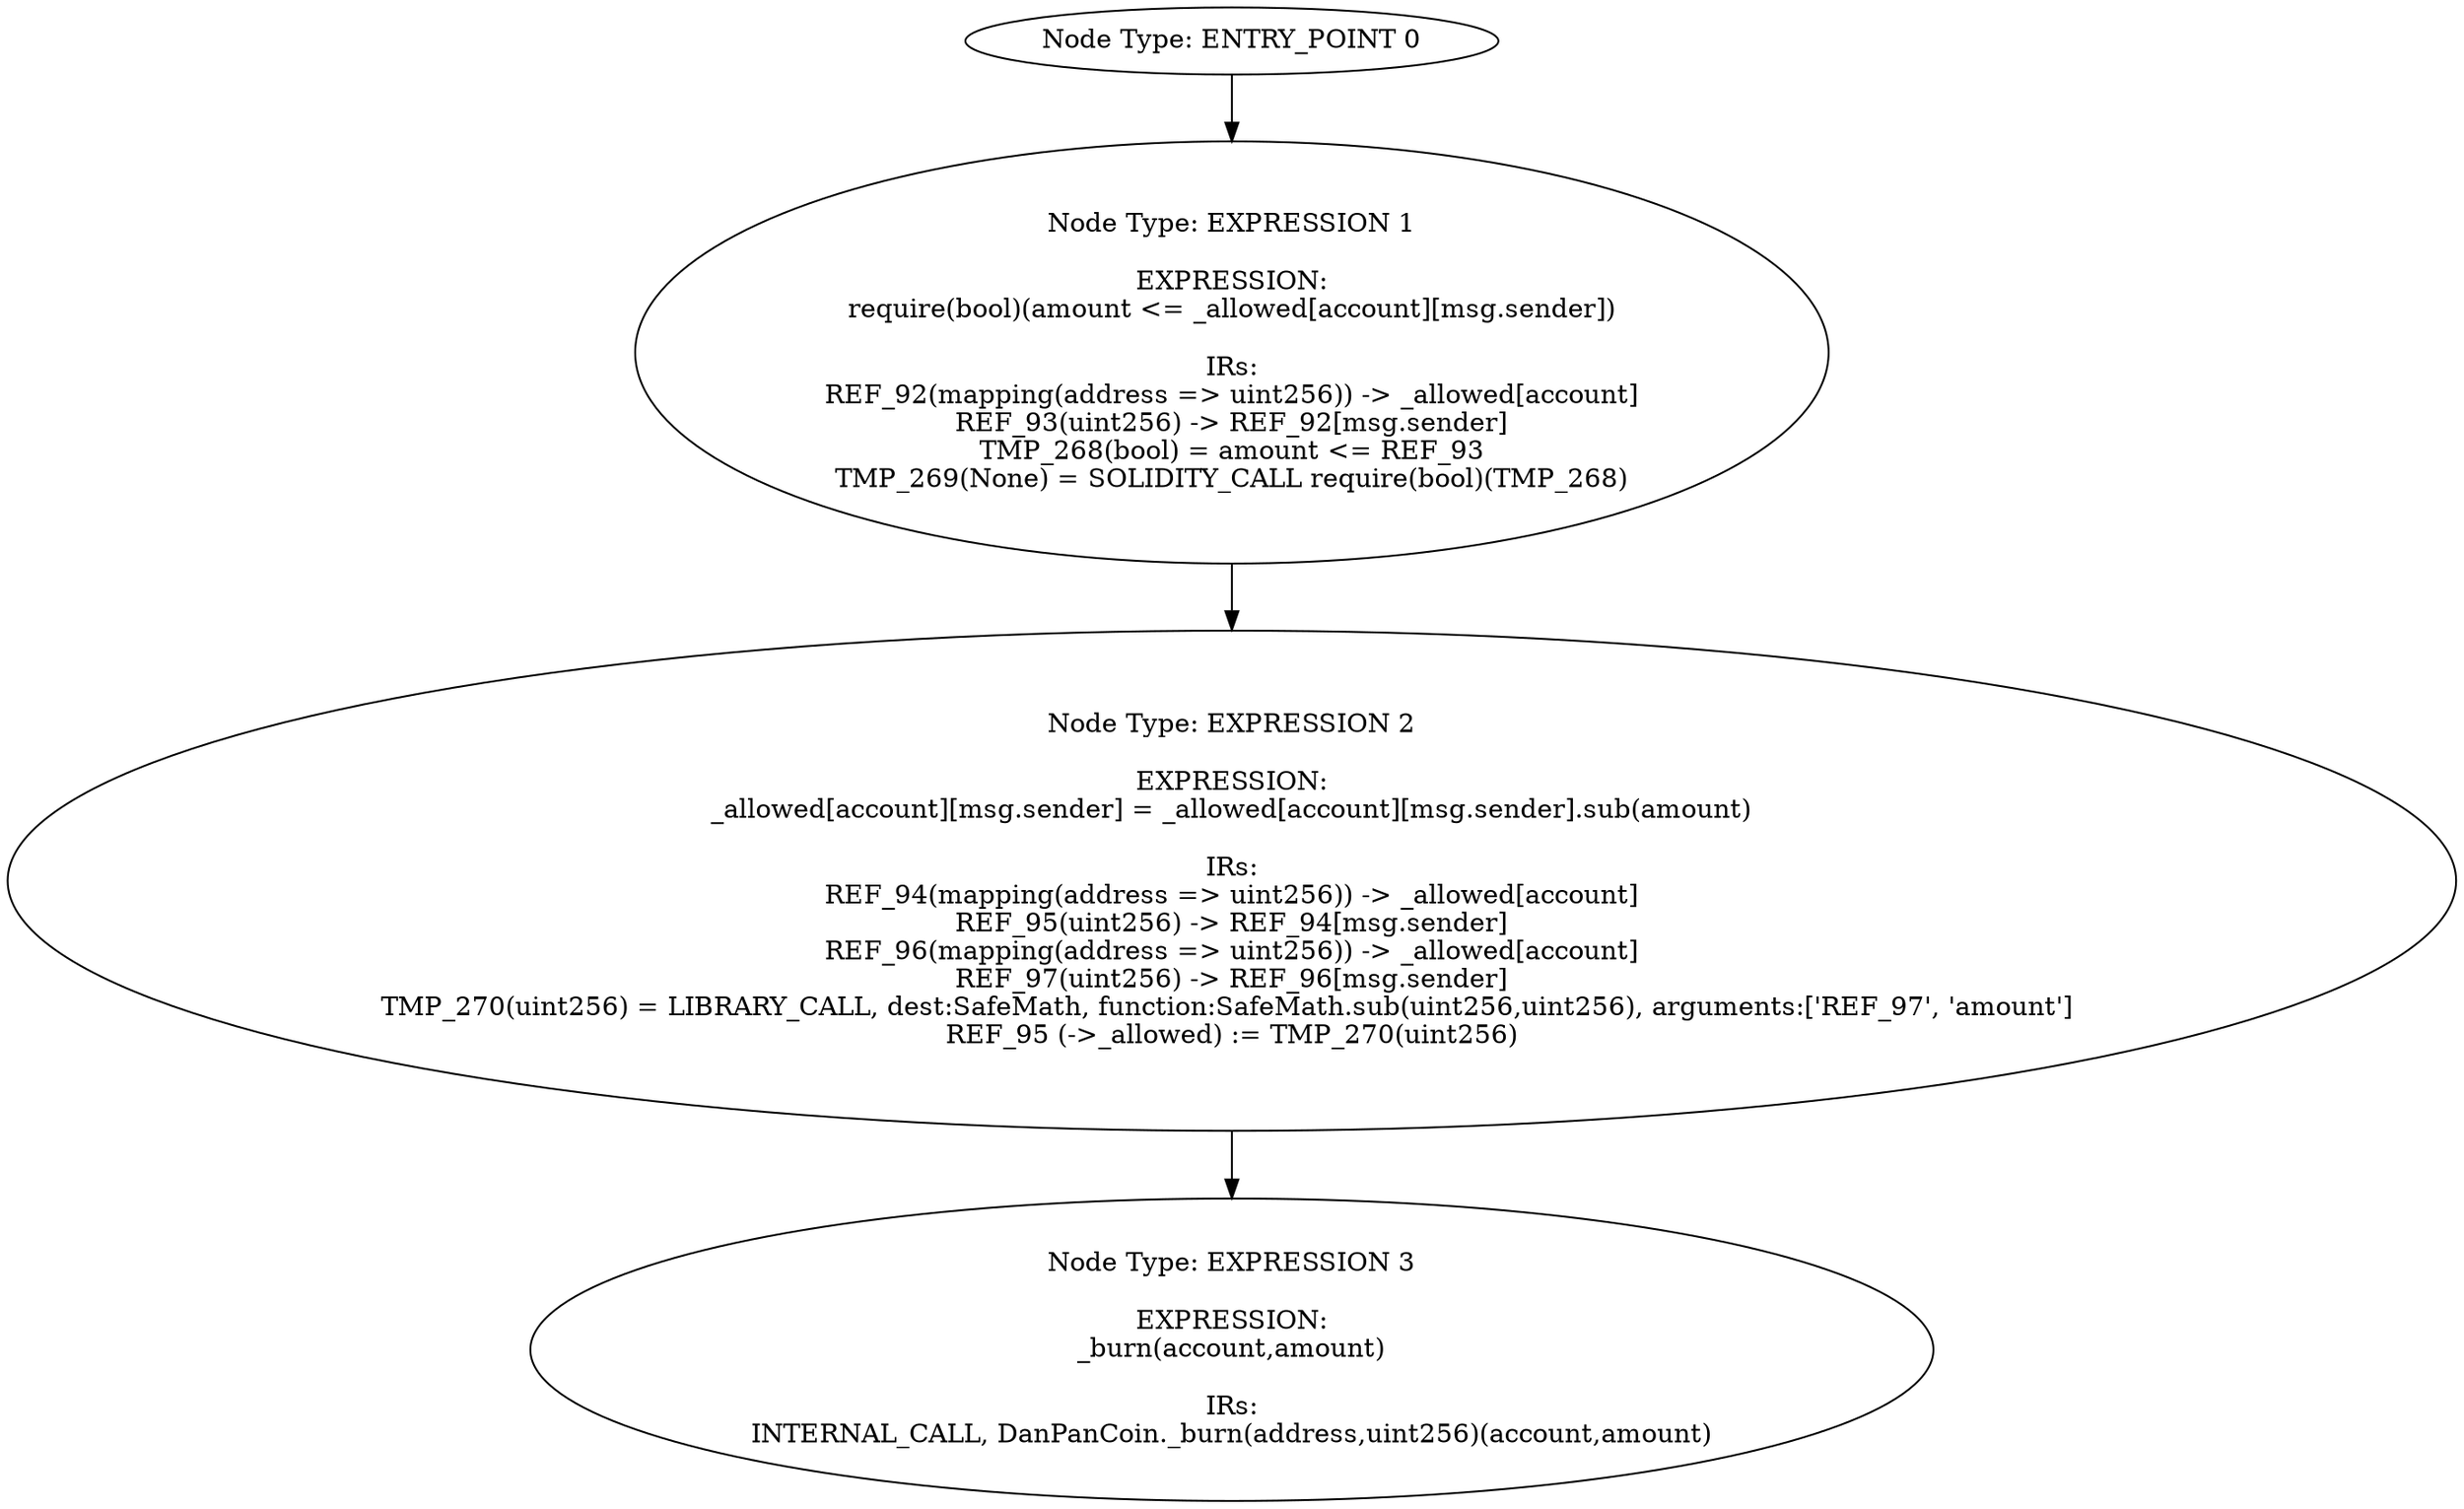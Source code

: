 digraph{
0[label="Node Type: ENTRY_POINT 0
"];
0->1;
1[label="Node Type: EXPRESSION 1

EXPRESSION:
require(bool)(amount <= _allowed[account][msg.sender])

IRs:
REF_92(mapping(address => uint256)) -> _allowed[account]
REF_93(uint256) -> REF_92[msg.sender]
TMP_268(bool) = amount <= REF_93
TMP_269(None) = SOLIDITY_CALL require(bool)(TMP_268)"];
1->2;
2[label="Node Type: EXPRESSION 2

EXPRESSION:
_allowed[account][msg.sender] = _allowed[account][msg.sender].sub(amount)

IRs:
REF_94(mapping(address => uint256)) -> _allowed[account]
REF_95(uint256) -> REF_94[msg.sender]
REF_96(mapping(address => uint256)) -> _allowed[account]
REF_97(uint256) -> REF_96[msg.sender]
TMP_270(uint256) = LIBRARY_CALL, dest:SafeMath, function:SafeMath.sub(uint256,uint256), arguments:['REF_97', 'amount'] 
REF_95 (->_allowed) := TMP_270(uint256)"];
2->3;
3[label="Node Type: EXPRESSION 3

EXPRESSION:
_burn(account,amount)

IRs:
INTERNAL_CALL, DanPanCoin._burn(address,uint256)(account,amount)"];
}
